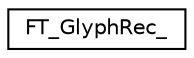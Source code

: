 digraph "Graphical Class Hierarchy"
{
 // LATEX_PDF_SIZE
  edge [fontname="Helvetica",fontsize="10",labelfontname="Helvetica",labelfontsize="10"];
  node [fontname="Helvetica",fontsize="10",shape=record];
  rankdir="LR";
  Node0 [label="FT_GlyphRec_",height=0.2,width=0.4,color="black", fillcolor="white", style="filled",URL="$d1/dad/structFT__GlyphRec__.html",tooltip=" "];
}
